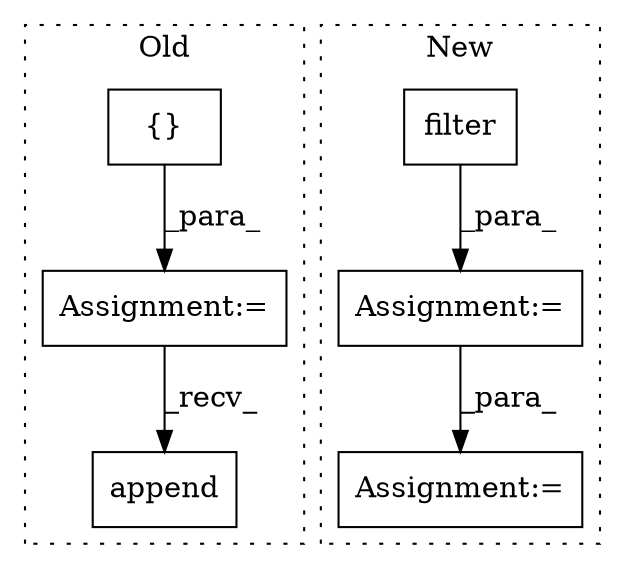 digraph G {
subgraph cluster0 {
1 [label="append" a="32" s="2545,2560" l="7,1" shape="box"];
4 [label="Assignment:=" a="7" s="2444" l="1" shape="box"];
5 [label="{}" a="4" s="2454,2465" l="1,1" shape="box"];
label = "Old";
style="dotted";
}
subgraph cluster1 {
2 [label="filter" a="32" s="2110,2198" l="7,1" shape="box"];
3 [label="Assignment:=" a="7" s="2240" l="1" shape="box"];
6 [label="Assignment:=" a="7" s="2084" l="1" shape="box"];
label = "New";
style="dotted";
}
2 -> 6 [label="_para_"];
4 -> 1 [label="_recv_"];
5 -> 4 [label="_para_"];
6 -> 3 [label="_para_"];
}